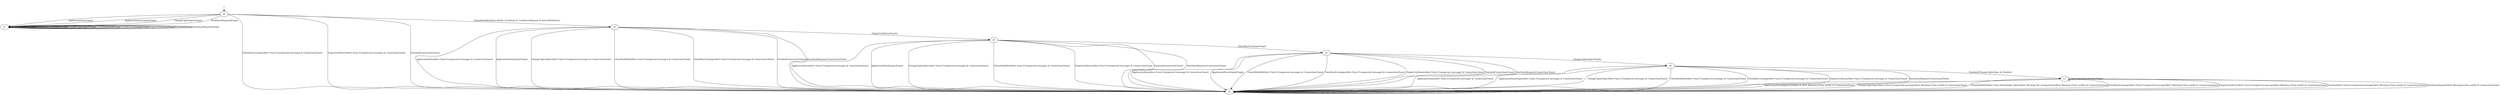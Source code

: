 digraph h4 {
s0 [label="s0"];
s1 [label="s1"];
s2 [label="s2"];
s3 [label="s3"];
s4 [label="s4"];
s5 [label="s5"];
s6 [label="s6"];
s7 [label="s7"];
s0 -> s1 [label="ApplicationData/Empty"];
s0 -> s1 [label="ApplicationDataEmpty/Empty"];
s0 -> s1 [label="ChangeCipherSpec/Empty"];
s0 -> s3 [label="ClientHelloRSA/ServerHello Certificate & CertificateRequest & ServerHelloDone"];
s0 -> s2 [label="ClientKeyExchange/Alert Fatal (Unexpected message) & ConnectionClosed"];
s0 -> s2 [label="EmptyCertificate/Alert Fatal (Unexpected message) & ConnectionClosed"];
s0 -> s2 [label="Finished/ConnectionClosed"];
s0 -> s1 [label="HeartbeatRequest/Empty"];
s1 -> s1 [label="ApplicationData/Empty"];
s1 -> s1 [label="ApplicationDataEmpty/Empty"];
s1 -> s1 [label="ChangeCipherSpec/Empty"];
s1 -> s1 [label="ClientHelloRSA/Empty"];
s1 -> s1 [label="ClientKeyExchange/Empty"];
s1 -> s1 [label="EmptyCertificate/Empty"];
s1 -> s1 [label="Finished/Empty"];
s1 -> s1 [label="HeartbeatRequest/Empty"];
s2 -> s2 [label="ApplicationData/ConnectionClosed"];
s2 -> s2 [label="ApplicationDataEmpty/ConnectionClosed"];
s2 -> s2 [label="ChangeCipherSpec/ConnectionClosed"];
s2 -> s2 [label="ClientHelloRSA/ConnectionClosed"];
s2 -> s2 [label="ClientKeyExchange/ConnectionClosed"];
s2 -> s2 [label="EmptyCertificate/ConnectionClosed"];
s2 -> s2 [label="Finished/ConnectionClosed"];
s2 -> s2 [label="HeartbeatRequest/ConnectionClosed"];
s3 -> s2 [label="ApplicationData/Alert Fatal (Unexpected message) & ConnectionClosed"];
s3 -> s2 [label="ApplicationDataEmpty/Empty"];
s3 -> s2 [label="ChangeCipherSpec/Alert Fatal (Unexpected message) & ConnectionClosed"];
s3 -> s2 [label="ClientHelloRSA/Alert Fatal (Unexpected message) & ConnectionClosed"];
s3 -> s2 [label="ClientKeyExchange/Alert Fatal (Unexpected message) & ConnectionClosed"];
s3 -> s4 [label="EmptyCertificate/Empty"];
s3 -> s2 [label="Finished/ConnectionClosed"];
s3 -> s2 [label="HeartbeatRequest/ConnectionClosed"];
s4 -> s2 [label="ApplicationData/Alert Fatal (Unexpected message) & ConnectionClosed"];
s4 -> s2 [label="ApplicationDataEmpty/Empty"];
s4 -> s2 [label="ChangeCipherSpec/Alert Fatal (Unexpected message) & ConnectionClosed"];
s4 -> s2 [label="ClientHelloRSA/Alert Fatal (Unexpected message) & ConnectionClosed"];
s4 -> s5 [label="ClientKeyExchange/Empty"];
s4 -> s2 [label="EmptyCertificate/Alert Fatal (Unexpected message) & ConnectionClosed"];
s4 -> s2 [label="Finished/ConnectionClosed"];
s4 -> s2 [label="HeartbeatRequest/ConnectionClosed"];
s5 -> s2 [label="ApplicationData/Alert Fatal (Unexpected message) & ConnectionClosed"];
s5 -> s2 [label="ApplicationDataEmpty/Empty"];
s5 -> s6 [label="ChangeCipherSpec/Empty"];
s5 -> s2 [label="ClientHelloRSA/Alert Fatal (Unexpected message) & ConnectionClosed"];
s5 -> s2 [label="ClientKeyExchange/Alert Fatal (Unexpected message) & ConnectionClosed"];
s5 -> s2 [label="EmptyCertificate/Alert Fatal (Unexpected message) & ConnectionClosed"];
s5 -> s2 [label="Finished/ConnectionClosed"];
s5 -> s2 [label="HeartbeatRequest/ConnectionClosed"];
s6 -> s2 [label="ApplicationData/Alert Fatal (Unexpected message) & ConnectionClosed"];
s6 -> s2 [label="ApplicationDataEmpty/Alert Fatal (Unexpected message) & ConnectionClosed"];
s6 -> s2 [label="ChangeCipherSpec/Alert Fatal (Unexpected message) & ConnectionClosed"];
s6 -> s2 [label="ClientHelloRSA/Alert Fatal (Unexpected message) & ConnectionClosed"];
s6 -> s2 [label="ClientKeyExchange/Alert Fatal (Unexpected message) & ConnectionClosed"];
s6 -> s2 [label="EmptyCertificate/Alert Fatal (Unexpected message) & ConnectionClosed"];
s6 -> s7 [label="Finished/ChangeCipherSpec & Finished"];
s6 -> s2 [label="HeartbeatRequest/ConnectionClosed"];
s7 -> s2 [label="ApplicationData/ApplicationData & Alert Warning (Close notify) & ConnectionClosed"];
s7 -> s7 [label="ApplicationDataEmpty/Empty"];
s7 -> s2 [label="ChangeCipherSpec/Alert Fatal (Unexpected message)Alert Warning (Close notify) & ConnectionClosed"];
s7 -> s2 [label="ClientHelloRSA/Alert Fatal (Handshake failure)Alert Warning (No renegotiation)Alert Warning (Close notify) & ConnectionClosed"];
s7 -> s2 [label="ClientKeyExchange/Alert Fatal (Unexpected message)Alert Warning (Close notify) & ConnectionClosed"];
s7 -> s2 [label="EmptyCertificate/Alert Fatal (Unexpected message)Alert Warning (Close notify) & ConnectionClosed"];
s7 -> s2 [label="Finished/Alert Fatal (Unexpected message)Alert Warning (Close notify) & ConnectionClosed"];
s7 -> s2 [label="HeartbeatRequest/Alert Warning (Close notify) & ConnectionClosed"];
__start0 [shape=none, label=""];
__start0 -> s0 [label=""];
}
